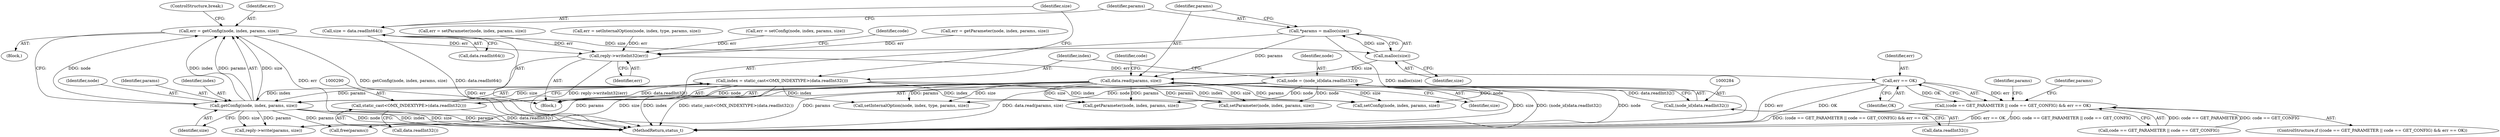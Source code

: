 digraph "1_Android_1171e7c047bf79e7c93342bb6a812c9edd86aa84@del" {
"1000327" [label="(Call,err = getConfig(node, index, params, size))"];
"1000329" [label="(Call,getConfig(node, index, params, size))"];
"1000281" [label="(Call,node = (node_id)data.readInt32())"];
"1000283" [label="(Call,(node_id)data.readInt32())"];
"1000287" [label="(Call,index = static_cast<OMX_INDEXTYPE>(data.readInt32()))"];
"1000289" [label="(Call,static_cast<OMX_INDEXTYPE>(data.readInt32()))"];
"1000301" [label="(Call,data.read(params, size))"];
"1000297" [label="(Call,*params = malloc(size))"];
"1000299" [label="(Call,malloc(size))"];
"1000293" [label="(Call,size = data.readInt64())"];
"1000363" [label="(Call,reply->writeInt32(err))"];
"1000374" [label="(Call,err == OK)"];
"1000366" [label="(Call,(code == GET_PARAMETER || code == GET_CONFIG) && err == OK)"];
"1000369" [label="(Identifier,code)"];
"1000311" [label="(Call,getParameter(node, index, params, size))"];
"1000365" [label="(ControlStructure,if ((code == GET_PARAMETER || code == GET_CONFIG) && err == OK))"];
"1000300" [label="(Identifier,size)"];
"1000275" [label="(Block,)"];
"1000302" [label="(Identifier,params)"];
"1000330" [label="(Identifier,node)"];
"1000332" [label="(Identifier,params)"];
"1000378" [label="(Call,reply->write(params, size))"];
"1000333" [label="(Identifier,size)"];
"1000307" [label="(Block,)"];
"1000291" [label="(Call,data.readInt32())"];
"1000298" [label="(Identifier,params)"];
"1000329" [label="(Call,getConfig(node, index, params, size))"];
"1000375" [label="(Identifier,err)"];
"1000283" [label="(Call,(node_id)data.readInt32())"];
"1000294" [label="(Identifier,size)"];
"1000366" [label="(Call,(code == GET_PARAMETER || code == GET_CONFIG) && err == OK)"];
"1000376" [label="(Identifier,OK)"];
"1000288" [label="(Identifier,index)"];
"1000299" [label="(Call,malloc(size))"];
"1000331" [label="(Identifier,index)"];
"1000309" [label="(Call,err = getParameter(node, index, params, size))"];
"1000301" [label="(Call,data.read(params, size))"];
"1000374" [label="(Call,err == OK)"];
"1000381" [label="(Call,free(params))"];
"1000303" [label="(Identifier,size)"];
"1000306" [label="(Identifier,code)"];
"1000382" [label="(Identifier,params)"];
"1000354" [label="(Call,setInternalOption(node, index, type, params, size))"];
"1000318" [label="(Call,err = setParameter(node, index, params, size))"];
"1000297" [label="(Call,*params = malloc(size))"];
"1000334" [label="(ControlStructure,break;)"];
"1000295" [label="(Call,data.readInt64())"];
"1000285" [label="(Call,data.readInt32())"];
"1000352" [label="(Call,err = setInternalOption(node, index, type, params, size))"];
"1000320" [label="(Call,setParameter(node, index, params, size))"];
"1000367" [label="(Call,code == GET_PARAMETER || code == GET_CONFIG)"];
"1000336" [label="(Call,err = setConfig(node, index, params, size))"];
"1000328" [label="(Identifier,err)"];
"1000287" [label="(Call,index = static_cast<OMX_INDEXTYPE>(data.readInt32()))"];
"1000363" [label="(Call,reply->writeInt32(err))"];
"1000282" [label="(Identifier,node)"];
"1000327" [label="(Call,err = getConfig(node, index, params, size))"];
"1000338" [label="(Call,setConfig(node, index, params, size))"];
"1000281" [label="(Call,node = (node_id)data.readInt32())"];
"1000379" [label="(Identifier,params)"];
"1001056" [label="(MethodReturn,status_t)"];
"1000364" [label="(Identifier,err)"];
"1000289" [label="(Call,static_cast<OMX_INDEXTYPE>(data.readInt32()))"];
"1000293" [label="(Call,size = data.readInt64())"];
"1000327" -> "1000307"  [label="AST: "];
"1000327" -> "1000329"  [label="CFG: "];
"1000328" -> "1000327"  [label="AST: "];
"1000329" -> "1000327"  [label="AST: "];
"1000334" -> "1000327"  [label="CFG: "];
"1000327" -> "1001056"  [label="DDG: err"];
"1000327" -> "1001056"  [label="DDG: getConfig(node, index, params, size)"];
"1000329" -> "1000327"  [label="DDG: node"];
"1000329" -> "1000327"  [label="DDG: index"];
"1000329" -> "1000327"  [label="DDG: params"];
"1000329" -> "1000327"  [label="DDG: size"];
"1000327" -> "1000363"  [label="DDG: err"];
"1000329" -> "1000333"  [label="CFG: "];
"1000330" -> "1000329"  [label="AST: "];
"1000331" -> "1000329"  [label="AST: "];
"1000332" -> "1000329"  [label="AST: "];
"1000333" -> "1000329"  [label="AST: "];
"1000329" -> "1001056"  [label="DDG: index"];
"1000329" -> "1001056"  [label="DDG: size"];
"1000329" -> "1001056"  [label="DDG: params"];
"1000329" -> "1001056"  [label="DDG: node"];
"1000281" -> "1000329"  [label="DDG: node"];
"1000287" -> "1000329"  [label="DDG: index"];
"1000301" -> "1000329"  [label="DDG: params"];
"1000301" -> "1000329"  [label="DDG: size"];
"1000329" -> "1000378"  [label="DDG: params"];
"1000329" -> "1000378"  [label="DDG: size"];
"1000329" -> "1000381"  [label="DDG: params"];
"1000281" -> "1000275"  [label="AST: "];
"1000281" -> "1000283"  [label="CFG: "];
"1000282" -> "1000281"  [label="AST: "];
"1000283" -> "1000281"  [label="AST: "];
"1000288" -> "1000281"  [label="CFG: "];
"1000281" -> "1001056"  [label="DDG: node"];
"1000281" -> "1001056"  [label="DDG: (node_id)data.readInt32()"];
"1000283" -> "1000281"  [label="DDG: data.readInt32()"];
"1000281" -> "1000311"  [label="DDG: node"];
"1000281" -> "1000320"  [label="DDG: node"];
"1000281" -> "1000338"  [label="DDG: node"];
"1000281" -> "1000354"  [label="DDG: node"];
"1000283" -> "1000285"  [label="CFG: "];
"1000284" -> "1000283"  [label="AST: "];
"1000285" -> "1000283"  [label="AST: "];
"1000287" -> "1000275"  [label="AST: "];
"1000287" -> "1000289"  [label="CFG: "];
"1000288" -> "1000287"  [label="AST: "];
"1000289" -> "1000287"  [label="AST: "];
"1000294" -> "1000287"  [label="CFG: "];
"1000287" -> "1001056"  [label="DDG: static_cast<OMX_INDEXTYPE>(data.readInt32())"];
"1000287" -> "1001056"  [label="DDG: index"];
"1000289" -> "1000287"  [label="DDG: data.readInt32()"];
"1000287" -> "1000311"  [label="DDG: index"];
"1000287" -> "1000320"  [label="DDG: index"];
"1000287" -> "1000338"  [label="DDG: index"];
"1000287" -> "1000354"  [label="DDG: index"];
"1000289" -> "1000291"  [label="CFG: "];
"1000290" -> "1000289"  [label="AST: "];
"1000291" -> "1000289"  [label="AST: "];
"1000289" -> "1001056"  [label="DDG: data.readInt32()"];
"1000301" -> "1000275"  [label="AST: "];
"1000301" -> "1000303"  [label="CFG: "];
"1000302" -> "1000301"  [label="AST: "];
"1000303" -> "1000301"  [label="AST: "];
"1000306" -> "1000301"  [label="CFG: "];
"1000301" -> "1001056"  [label="DDG: size"];
"1000301" -> "1001056"  [label="DDG: data.read(params, size)"];
"1000297" -> "1000301"  [label="DDG: params"];
"1000299" -> "1000301"  [label="DDG: size"];
"1000301" -> "1000311"  [label="DDG: params"];
"1000301" -> "1000311"  [label="DDG: size"];
"1000301" -> "1000320"  [label="DDG: params"];
"1000301" -> "1000320"  [label="DDG: size"];
"1000301" -> "1000338"  [label="DDG: params"];
"1000301" -> "1000338"  [label="DDG: size"];
"1000301" -> "1000354"  [label="DDG: params"];
"1000301" -> "1000354"  [label="DDG: size"];
"1000301" -> "1000378"  [label="DDG: params"];
"1000301" -> "1000378"  [label="DDG: size"];
"1000301" -> "1000381"  [label="DDG: params"];
"1000297" -> "1000275"  [label="AST: "];
"1000297" -> "1000299"  [label="CFG: "];
"1000298" -> "1000297"  [label="AST: "];
"1000299" -> "1000297"  [label="AST: "];
"1000302" -> "1000297"  [label="CFG: "];
"1000297" -> "1001056"  [label="DDG: malloc(size)"];
"1000299" -> "1000297"  [label="DDG: size"];
"1000299" -> "1000300"  [label="CFG: "];
"1000300" -> "1000299"  [label="AST: "];
"1000293" -> "1000299"  [label="DDG: size"];
"1000293" -> "1000275"  [label="AST: "];
"1000293" -> "1000295"  [label="CFG: "];
"1000294" -> "1000293"  [label="AST: "];
"1000295" -> "1000293"  [label="AST: "];
"1000298" -> "1000293"  [label="CFG: "];
"1000293" -> "1001056"  [label="DDG: data.readInt64()"];
"1000363" -> "1000275"  [label="AST: "];
"1000363" -> "1000364"  [label="CFG: "];
"1000364" -> "1000363"  [label="AST: "];
"1000369" -> "1000363"  [label="CFG: "];
"1000363" -> "1001056"  [label="DDG: err"];
"1000363" -> "1001056"  [label="DDG: reply->writeInt32(err)"];
"1000309" -> "1000363"  [label="DDG: err"];
"1000318" -> "1000363"  [label="DDG: err"];
"1000352" -> "1000363"  [label="DDG: err"];
"1000336" -> "1000363"  [label="DDG: err"];
"1000363" -> "1000374"  [label="DDG: err"];
"1000374" -> "1000366"  [label="AST: "];
"1000374" -> "1000376"  [label="CFG: "];
"1000375" -> "1000374"  [label="AST: "];
"1000376" -> "1000374"  [label="AST: "];
"1000366" -> "1000374"  [label="CFG: "];
"1000374" -> "1001056"  [label="DDG: OK"];
"1000374" -> "1001056"  [label="DDG: err"];
"1000374" -> "1000366"  [label="DDG: err"];
"1000374" -> "1000366"  [label="DDG: OK"];
"1000366" -> "1000365"  [label="AST: "];
"1000366" -> "1000367"  [label="CFG: "];
"1000367" -> "1000366"  [label="AST: "];
"1000379" -> "1000366"  [label="CFG: "];
"1000382" -> "1000366"  [label="CFG: "];
"1000366" -> "1001056"  [label="DDG: code == GET_PARAMETER || code == GET_CONFIG"];
"1000366" -> "1001056"  [label="DDG: (code == GET_PARAMETER || code == GET_CONFIG) && err == OK"];
"1000366" -> "1001056"  [label="DDG: err == OK"];
"1000367" -> "1000366"  [label="DDG: code == GET_PARAMETER"];
"1000367" -> "1000366"  [label="DDG: code == GET_CONFIG"];
}
